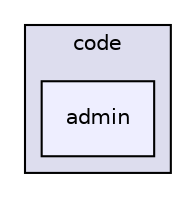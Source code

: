 digraph "/Library/WebServer/sites/crackerjack/hometech/htdocs/artisan/code/admin" {
  compound=true
  node [ fontsize="10", fontname="Helvetica"];
  edge [ labelfontsize="10", labelfontname="Helvetica"];
  subgraph clusterdir_050edd66366d13764f98250ef6db77f6 {
    graph [ bgcolor="#ddddee", pencolor="black", label="code" fontname="Helvetica", fontsize="10", URL="dir_050edd66366d13764f98250ef6db77f6.html"]
  dir_215ef5a9088837fd4266c61ff06d9119 [shape=box, label="admin", style="filled", fillcolor="#eeeeff", pencolor="black", URL="dir_215ef5a9088837fd4266c61ff06d9119.html"];
  }
}
